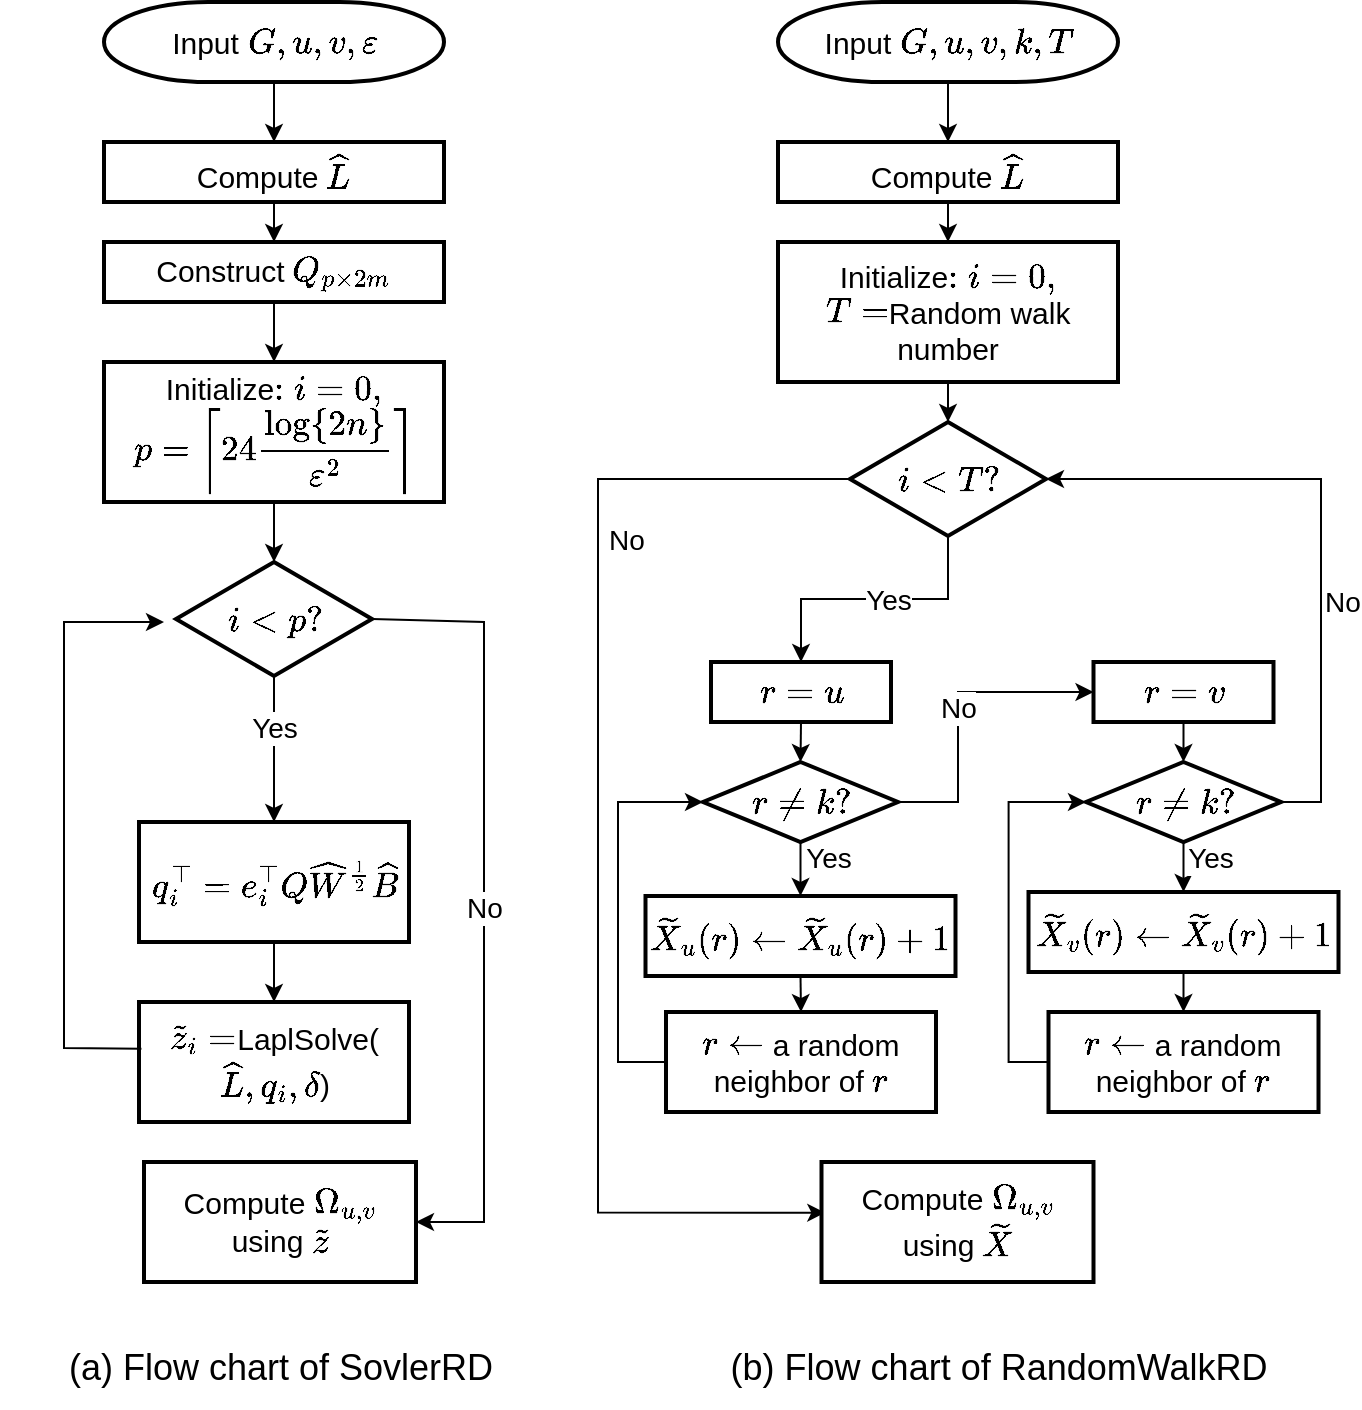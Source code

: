 <mxfile version="26.2.12">
  <diagram id="6a731a19-8d31-9384-78a2-239565b7b9f0" name="Page-1">
    <mxGraphModel dx="1740" dy="1002" grid="1" gridSize="10" guides="1" tooltips="1" connect="1" arrows="1" fold="1" page="1" pageScale="1" pageWidth="1169" pageHeight="827" background="none" math="1" shadow="0">
      <root>
        <mxCell id="0" />
        <mxCell id="1" parent="0" />
        <mxCell id="6gbHNIe6kbGb1KUCdrM2-60" style="edgeStyle=orthogonalEdgeStyle;rounded=0;orthogonalLoop=1;jettySize=auto;html=1;exitX=0.5;exitY=1;exitDx=0;exitDy=0;exitPerimeter=0;entryX=0.5;entryY=0;entryDx=0;entryDy=0;" parent="1" source="HDR-ENTHewPlgLy2R7sd-55" target="HDR-ENTHewPlgLy2R7sd-56" edge="1">
          <mxGeometry relative="1" as="geometry" />
        </mxCell>
        <mxCell id="HDR-ENTHewPlgLy2R7sd-55" value="&lt;font style=&quot;font-size: 15px;&quot;&gt;Input `G,u,v,\epsilon`&lt;/font&gt;" style="shape=mxgraph.flowchart.terminator;strokeWidth=2;gradientColor=none;gradientDirection=north;fontStyle=0;html=1;" parent="1" vertex="1">
          <mxGeometry x="163" y="40" width="170" height="40" as="geometry" />
        </mxCell>
        <mxCell id="HDR-ENTHewPlgLy2R7sd-58" style="edgeStyle=orthogonalEdgeStyle;rounded=0;orthogonalLoop=1;jettySize=auto;html=1;exitX=0.5;exitY=1;exitDx=0;exitDy=0;entryX=0.5;entryY=0;entryDx=0;entryDy=0;" parent="1" source="HDR-ENTHewPlgLy2R7sd-56" target="HDR-ENTHewPlgLy2R7sd-57" edge="1">
          <mxGeometry relative="1" as="geometry" />
        </mxCell>
        <mxCell id="HDR-ENTHewPlgLy2R7sd-56" value="&lt;font style=&quot;font-size: 15px;&quot;&gt;Compute `\hat{L}`&lt;/font&gt;" style="rounded=0;whiteSpace=wrap;html=1;strokeWidth=2;" parent="1" vertex="1">
          <mxGeometry x="163" y="110" width="170" height="30" as="geometry" />
        </mxCell>
        <mxCell id="6gbHNIe6kbGb1KUCdrM2-79" value="" style="edgeStyle=orthogonalEdgeStyle;rounded=0;orthogonalLoop=1;jettySize=auto;html=1;endArrow=none;startFill=0;" parent="1" source="HDR-ENTHewPlgLy2R7sd-57" target="HDR-ENTHewPlgLy2R7sd-56" edge="1">
          <mxGeometry relative="1" as="geometry" />
        </mxCell>
        <mxCell id="HDR-ENTHewPlgLy2R7sd-57" value="&lt;font style=&quot;font-size: 15px;&quot;&gt;Construct `Q_{p \times 2m}`&lt;/font&gt;" style="rounded=0;whiteSpace=wrap;html=1;strokeWidth=2;" parent="1" vertex="1">
          <mxGeometry x="163" y="160" width="170" height="30" as="geometry" />
        </mxCell>
        <mxCell id="HDR-ENTHewPlgLy2R7sd-59" value="&lt;font style=&quot;font-size: 15px;&quot;&gt;`i&amp;lt;p?`&lt;/font&gt;" style="shape=mxgraph.flowchart.decision;strokeWidth=2;gradientColor=none;gradientDirection=north;fontStyle=0;html=1;" parent="1" vertex="1">
          <mxGeometry x="199" y="320" width="98" height="57" as="geometry" />
        </mxCell>
        <mxCell id="HDR-ENTHewPlgLy2R7sd-60" value="&lt;font style=&quot;font-size: 15px;&quot;&gt;`\tilde{z}_i=`LaplSolve(`\hat{L},q_i,\delta`)&lt;/font&gt;" style="rounded=0;whiteSpace=wrap;html=1;strokeWidth=2;" parent="1" vertex="1">
          <mxGeometry x="180.5" y="540" width="135" height="60" as="geometry" />
        </mxCell>
        <mxCell id="HDR-ENTHewPlgLy2R7sd-61" style="edgeStyle=orthogonalEdgeStyle;rounded=0;orthogonalLoop=1;jettySize=auto;html=1;exitX=0.5;exitY=1;exitDx=0;exitDy=0;exitPerimeter=0;entryX=0.5;entryY=0;entryDx=0;entryDy=0;" parent="1" source="HDR-ENTHewPlgLy2R7sd-59" target="6gbHNIe6kbGb1KUCdrM2-57" edge="1">
          <mxGeometry relative="1" as="geometry">
            <mxPoint x="248" y="450" as="targetPoint" />
          </mxGeometry>
        </mxCell>
        <mxCell id="HDR-ENTHewPlgLy2R7sd-62" value="&lt;font style=&quot;font-size: 14px;&quot;&gt;Yes&lt;/font&gt;" style="edgeLabel;html=1;align=center;verticalAlign=middle;resizable=0;points=[];" parent="HDR-ENTHewPlgLy2R7sd-61" vertex="1" connectable="0">
          <mxGeometry x="-0.292" relative="1" as="geometry">
            <mxPoint as="offset" />
          </mxGeometry>
        </mxCell>
        <mxCell id="HDR-ENTHewPlgLy2R7sd-63" value="" style="endArrow=classic;html=1;rounded=0;exitX=0.009;exitY=0.39;exitDx=0;exitDy=0;exitPerimeter=0;" parent="1" source="HDR-ENTHewPlgLy2R7sd-60" edge="1">
          <mxGeometry width="50" height="50" relative="1" as="geometry">
            <mxPoint x="133" y="420" as="sourcePoint" />
            <mxPoint x="193" y="350" as="targetPoint" />
            <Array as="points">
              <mxPoint x="143" y="563" />
              <mxPoint x="143" y="350" />
            </Array>
          </mxGeometry>
        </mxCell>
        <mxCell id="HDR-ENTHewPlgLy2R7sd-64" style="edgeStyle=orthogonalEdgeStyle;rounded=0;orthogonalLoop=1;jettySize=auto;html=1;exitX=0.5;exitY=1;exitDx=0;exitDy=0;entryX=0.5;entryY=0;entryDx=0;entryDy=0;" parent="1" source="HDR-ENTHewPlgLy2R7sd-57" target="6gbHNIe6kbGb1KUCdrM2-80" edge="1">
          <mxGeometry relative="1" as="geometry" />
        </mxCell>
        <mxCell id="HDR-ENTHewPlgLy2R7sd-65" value="" style="endArrow=classic;html=1;rounded=0;exitX=1;exitY=0.5;exitDx=0;exitDy=0;exitPerimeter=0;entryX=1;entryY=0.5;entryDx=0;entryDy=0;" parent="1" source="HDR-ENTHewPlgLy2R7sd-59" target="HDR-ENTHewPlgLy2R7sd-66" edge="1">
          <mxGeometry width="50" height="50" relative="1" as="geometry">
            <mxPoint x="383" y="330" as="sourcePoint" />
            <mxPoint x="253" y="520" as="targetPoint" />
            <Array as="points">
              <mxPoint x="353" y="350" />
              <mxPoint x="353" y="650" />
            </Array>
          </mxGeometry>
        </mxCell>
        <mxCell id="6gbHNIe6kbGb1KUCdrM2-56" value="&lt;font style=&quot;font-size: 14px;&quot;&gt;No&lt;/font&gt;" style="edgeLabel;html=1;align=center;verticalAlign=middle;resizable=0;points=[];" parent="HDR-ENTHewPlgLy2R7sd-65" vertex="1" connectable="0">
          <mxGeometry x="0.017" relative="1" as="geometry">
            <mxPoint as="offset" />
          </mxGeometry>
        </mxCell>
        <mxCell id="HDR-ENTHewPlgLy2R7sd-66" value="&lt;font style=&quot;font-size: 15px;&quot;&gt;Compute `\Omega_{u,v}`&lt;/font&gt;&lt;div&gt;&lt;font style=&quot;font-size: 15px;&quot;&gt;using `\tilde{z}`&lt;/font&gt;&lt;/div&gt;" style="rounded=0;whiteSpace=wrap;html=1;strokeWidth=2;" parent="1" vertex="1">
          <mxGeometry x="183" y="620" width="136" height="60" as="geometry" />
        </mxCell>
        <mxCell id="6gbHNIe6kbGb1KUCdrM2-58" style="edgeStyle=orthogonalEdgeStyle;rounded=0;orthogonalLoop=1;jettySize=auto;html=1;exitX=0.5;exitY=1;exitDx=0;exitDy=0;entryX=0.5;entryY=0;entryDx=0;entryDy=0;" parent="1" source="6gbHNIe6kbGb1KUCdrM2-57" target="HDR-ENTHewPlgLy2R7sd-60" edge="1">
          <mxGeometry relative="1" as="geometry" />
        </mxCell>
        <mxCell id="6gbHNIe6kbGb1KUCdrM2-57" value="&lt;span style=&quot;font-size: 15px;&quot;&gt;`q_i^\top=e_i^\topQ\hat{W}^{1/2}\hat{B}`&lt;/span&gt;" style="rounded=0;whiteSpace=wrap;html=1;strokeWidth=2;" parent="1" vertex="1">
          <mxGeometry x="180.5" y="450" width="135" height="60" as="geometry" />
        </mxCell>
        <mxCell id="6gbHNIe6kbGb1KUCdrM2-77" value="&lt;font style=&quot;font-size: 18px;&quot;&gt;(a) Flow chart of SovlerRD&lt;/font&gt;" style="text;html=1;align=center;verticalAlign=middle;resizable=0;points=[];autosize=1;strokeColor=none;fillColor=none;" parent="1" vertex="1">
          <mxGeometry x="131" y="703" width="240" height="40" as="geometry" />
        </mxCell>
        <mxCell id="6gbHNIe6kbGb1KUCdrM2-78" value="&lt;font style=&quot;font-size: 18px;&quot;&gt;(b) Flow chart of RandomWalkRD&lt;/font&gt;" style="text;html=1;align=center;verticalAlign=middle;resizable=0;points=[];autosize=1;strokeColor=none;fillColor=none;" parent="1" vertex="1">
          <mxGeometry x="465" y="703" width="290" height="40" as="geometry" />
        </mxCell>
        <mxCell id="6gbHNIe6kbGb1KUCdrM2-80" value="&lt;font style=&quot;font-size: 15px;&quot;&gt;Initialize`: i=0,`&lt;/font&gt;&lt;div&gt;&lt;font style=&quot;font-size: 15px;&quot;&gt;`p=\ceil {24\log {2n}/\epsilon^2} `&lt;/font&gt;&lt;/div&gt;" style="rounded=0;whiteSpace=wrap;html=1;strokeWidth=2;" parent="1" vertex="1">
          <mxGeometry x="163" y="220" width="170" height="70" as="geometry" />
        </mxCell>
        <mxCell id="6gbHNIe6kbGb1KUCdrM2-81" style="edgeStyle=orthogonalEdgeStyle;rounded=0;orthogonalLoop=1;jettySize=auto;html=1;exitX=0.5;exitY=1;exitDx=0;exitDy=0;entryX=0.5;entryY=0;entryDx=0;entryDy=0;entryPerimeter=0;" parent="1" source="6gbHNIe6kbGb1KUCdrM2-80" target="HDR-ENTHewPlgLy2R7sd-59" edge="1">
          <mxGeometry relative="1" as="geometry" />
        </mxCell>
        <mxCell id="6gbHNIe6kbGb1KUCdrM2-82" style="edgeStyle=orthogonalEdgeStyle;rounded=0;orthogonalLoop=1;jettySize=auto;html=1;exitX=0.5;exitY=1;exitDx=0;exitDy=0;exitPerimeter=0;entryX=0.5;entryY=0;entryDx=0;entryDy=0;" parent="1" source="6gbHNIe6kbGb1KUCdrM2-122" target="6gbHNIe6kbGb1KUCdrM2-85" edge="1">
          <mxGeometry relative="1" as="geometry">
            <mxPoint x="585" y="70" as="sourcePoint" />
          </mxGeometry>
        </mxCell>
        <mxCell id="6gbHNIe6kbGb1KUCdrM2-85" value="&lt;font style=&quot;font-size: 15px;&quot;&gt;Compute `\hat{L}`&lt;/font&gt;" style="rounded=0;whiteSpace=wrap;html=1;strokeWidth=2;" parent="1" vertex="1">
          <mxGeometry x="500" y="110" width="170" height="30" as="geometry" />
        </mxCell>
        <mxCell id="6gbHNIe6kbGb1KUCdrM2-118" style="edgeStyle=orthogonalEdgeStyle;rounded=0;orthogonalLoop=1;jettySize=auto;html=1;exitX=0;exitY=0.5;exitDx=0;exitDy=0;exitPerimeter=0;entryX=0.014;entryY=0.422;entryDx=0;entryDy=0;entryPerimeter=0;" parent="1" source="6gbHNIe6kbGb1KUCdrM2-88" target="6gbHNIe6kbGb1KUCdrM2-96" edge="1">
          <mxGeometry relative="1" as="geometry">
            <mxPoint x="480" y="630" as="targetPoint" />
            <Array as="points">
              <mxPoint x="410" y="278" />
              <mxPoint x="410" y="645" />
            </Array>
          </mxGeometry>
        </mxCell>
        <mxCell id="6gbHNIe6kbGb1KUCdrM2-119" value="&lt;font style=&quot;font-size: 14px;&quot;&gt;No&lt;/font&gt;" style="edgeLabel;html=1;align=center;verticalAlign=middle;resizable=0;points=[];" parent="6gbHNIe6kbGb1KUCdrM2-118" vertex="1" connectable="0">
          <mxGeometry x="0.108" y="1" relative="1" as="geometry">
            <mxPoint x="13" y="-180" as="offset" />
          </mxGeometry>
        </mxCell>
        <mxCell id="6gbHNIe6kbGb1KUCdrM2-88" value="&lt;font style=&quot;font-size: 15px;&quot;&gt;`i&amp;lt;T?`&lt;/font&gt;" style="shape=mxgraph.flowchart.decision;strokeWidth=2;gradientColor=none;gradientDirection=north;fontStyle=0;html=1;" parent="1" vertex="1">
          <mxGeometry x="536" y="250" width="98" height="57" as="geometry" />
        </mxCell>
        <mxCell id="6gbHNIe6kbGb1KUCdrM2-89" value="&lt;font style=&quot;font-size: 15px;&quot;&gt;`r\leftarrow` a random neighbor of `r`&lt;/font&gt;" style="rounded=0;whiteSpace=wrap;html=1;strokeWidth=2;" parent="1" vertex="1">
          <mxGeometry x="444" y="545" width="135" height="50" as="geometry" />
        </mxCell>
        <mxCell id="6gbHNIe6kbGb1KUCdrM2-90" style="edgeStyle=orthogonalEdgeStyle;rounded=0;orthogonalLoop=1;jettySize=auto;html=1;exitX=0.5;exitY=1;exitDx=0;exitDy=0;exitPerimeter=0;entryX=0.5;entryY=0;entryDx=0;entryDy=0;" parent="1" source="6gbHNIe6kbGb1KUCdrM2-88" target="6gbHNIe6kbGb1KUCdrM2-98" edge="1">
          <mxGeometry relative="1" as="geometry">
            <mxPoint x="585" y="340" as="targetPoint" />
          </mxGeometry>
        </mxCell>
        <mxCell id="6gbHNIe6kbGb1KUCdrM2-91" value="&lt;font style=&quot;font-size: 14px;&quot;&gt;Yes&lt;/font&gt;" style="edgeLabel;html=1;align=center;verticalAlign=middle;resizable=0;points=[];" parent="6gbHNIe6kbGb1KUCdrM2-90" vertex="1" connectable="0">
          <mxGeometry x="-0.292" relative="1" as="geometry">
            <mxPoint x="-13" as="offset" />
          </mxGeometry>
        </mxCell>
        <mxCell id="6gbHNIe6kbGb1KUCdrM2-92" value="" style="endArrow=classic;html=1;rounded=0;exitX=0;exitY=0.5;exitDx=0;exitDy=0;entryX=0;entryY=0.5;entryDx=0;entryDy=0;entryPerimeter=0;" parent="1" source="6gbHNIe6kbGb1KUCdrM2-89" target="6gbHNIe6kbGb1KUCdrM2-101" edge="1">
          <mxGeometry width="50" height="50" relative="1" as="geometry">
            <mxPoint x="418.715" y="823.4" as="sourcePoint" />
            <mxPoint x="430" y="660" as="targetPoint" />
            <Array as="points">
              <mxPoint x="420" y="570" />
              <mxPoint x="420" y="440" />
            </Array>
          </mxGeometry>
        </mxCell>
        <mxCell id="6gbHNIe6kbGb1KUCdrM2-93" style="edgeStyle=orthogonalEdgeStyle;rounded=0;orthogonalLoop=1;jettySize=auto;html=1;exitX=0.5;exitY=1;exitDx=0;exitDy=0;entryX=0.5;entryY=0;entryDx=0;entryDy=0;" parent="1" source="6gbHNIe6kbGb1KUCdrM2-85" target="6gbHNIe6kbGb1KUCdrM2-99" edge="1">
          <mxGeometry relative="1" as="geometry">
            <mxPoint x="585" y="180" as="sourcePoint" />
          </mxGeometry>
        </mxCell>
        <mxCell id="6gbHNIe6kbGb1KUCdrM2-94" value="" style="endArrow=classic;html=1;rounded=0;exitX=1;exitY=0.5;exitDx=0;exitDy=0;exitPerimeter=0;entryX=0;entryY=0.5;entryDx=0;entryDy=0;" parent="1" source="6gbHNIe6kbGb1KUCdrM2-101" target="6gbHNIe6kbGb1KUCdrM2-107" edge="1">
          <mxGeometry width="50" height="50" relative="1" as="geometry">
            <mxPoint x="820.0" y="580" as="sourcePoint" />
            <mxPoint x="920" y="690" as="targetPoint" />
            <Array as="points">
              <mxPoint x="590" y="440" />
              <mxPoint x="590" y="385" />
            </Array>
          </mxGeometry>
        </mxCell>
        <mxCell id="6gbHNIe6kbGb1KUCdrM2-95" value="&lt;font style=&quot;font-size: 14px;&quot;&gt;No&lt;/font&gt;" style="edgeLabel;html=1;align=center;verticalAlign=middle;resizable=0;points=[];" parent="6gbHNIe6kbGb1KUCdrM2-94" vertex="1" connectable="0">
          <mxGeometry x="0.017" relative="1" as="geometry">
            <mxPoint as="offset" />
          </mxGeometry>
        </mxCell>
        <mxCell id="6gbHNIe6kbGb1KUCdrM2-96" value="&lt;font style=&quot;font-size: 15px;&quot;&gt;Compute `\Omega_{u,v}`&lt;/font&gt;&lt;div&gt;&lt;font style=&quot;font-size: 15px;&quot;&gt;using `\tilde{X}`&lt;/font&gt;&lt;/div&gt;" style="rounded=0;whiteSpace=wrap;html=1;strokeWidth=2;" parent="1" vertex="1">
          <mxGeometry x="521.75" y="620" width="136" height="60" as="geometry" />
        </mxCell>
        <mxCell id="6gbHNIe6kbGb1KUCdrM2-97" style="edgeStyle=orthogonalEdgeStyle;rounded=0;orthogonalLoop=1;jettySize=auto;html=1;exitX=0.5;exitY=1;exitDx=0;exitDy=0;entryX=0.5;entryY=0;entryDx=0;entryDy=0;entryPerimeter=0;" parent="1" source="6gbHNIe6kbGb1KUCdrM2-98" target="6gbHNIe6kbGb1KUCdrM2-101" edge="1">
          <mxGeometry relative="1" as="geometry" />
        </mxCell>
        <mxCell id="6gbHNIe6kbGb1KUCdrM2-98" value="&lt;span style=&quot;font-size: 15px;&quot;&gt;`r=u`&lt;/span&gt;" style="rounded=0;whiteSpace=wrap;html=1;strokeWidth=2;" parent="1" vertex="1">
          <mxGeometry x="466.5" y="370" width="90" height="30" as="geometry" />
        </mxCell>
        <mxCell id="6gbHNIe6kbGb1KUCdrM2-99" value="&lt;font style=&quot;font-size: 15px;&quot;&gt;Initialize`: i=0,`&lt;/font&gt;&lt;div&gt;&lt;font style=&quot;font-size: 15px;&quot;&gt;`T=`Random walk number&lt;/font&gt;&lt;/div&gt;" style="rounded=0;whiteSpace=wrap;html=1;strokeWidth=2;" parent="1" vertex="1">
          <mxGeometry x="500" y="160" width="170" height="70" as="geometry" />
        </mxCell>
        <mxCell id="6gbHNIe6kbGb1KUCdrM2-100" style="edgeStyle=orthogonalEdgeStyle;rounded=0;orthogonalLoop=1;jettySize=auto;html=1;exitX=0.5;exitY=1;exitDx=0;exitDy=0;entryX=0.5;entryY=0;entryDx=0;entryDy=0;entryPerimeter=0;" parent="1" source="6gbHNIe6kbGb1KUCdrM2-99" target="6gbHNIe6kbGb1KUCdrM2-88" edge="1">
          <mxGeometry relative="1" as="geometry" />
        </mxCell>
        <mxCell id="6gbHNIe6kbGb1KUCdrM2-103" style="edgeStyle=orthogonalEdgeStyle;rounded=0;orthogonalLoop=1;jettySize=auto;html=1;exitX=0.5;exitY=1;exitDx=0;exitDy=0;exitPerimeter=0;entryX=0.5;entryY=0;entryDx=0;entryDy=0;" parent="1" source="6gbHNIe6kbGb1KUCdrM2-101" target="6gbHNIe6kbGb1KUCdrM2-102" edge="1">
          <mxGeometry relative="1" as="geometry" />
        </mxCell>
        <mxCell id="6gbHNIe6kbGb1KUCdrM2-104" value="&lt;font style=&quot;font-size: 14px;&quot;&gt;Yes&lt;/font&gt;" style="edgeLabel;html=1;align=center;verticalAlign=middle;resizable=0;points=[];" parent="6gbHNIe6kbGb1KUCdrM2-103" vertex="1" connectable="0">
          <mxGeometry x="-0.463" relative="1" as="geometry">
            <mxPoint x="13" y="1" as="offset" />
          </mxGeometry>
        </mxCell>
        <mxCell id="6gbHNIe6kbGb1KUCdrM2-101" value="&lt;font style=&quot;font-size: 15px;&quot;&gt;`r\nek?`&lt;/font&gt;" style="shape=mxgraph.flowchart.decision;strokeWidth=2;gradientColor=none;gradientDirection=north;fontStyle=0;html=1;" parent="1" vertex="1">
          <mxGeometry x="462.5" y="420" width="97.5" height="40" as="geometry" />
        </mxCell>
        <mxCell id="6gbHNIe6kbGb1KUCdrM2-105" style="edgeStyle=orthogonalEdgeStyle;rounded=0;orthogonalLoop=1;jettySize=auto;html=1;exitX=0.5;exitY=1;exitDx=0;exitDy=0;entryX=0.5;entryY=0;entryDx=0;entryDy=0;" parent="1" source="6gbHNIe6kbGb1KUCdrM2-102" target="6gbHNIe6kbGb1KUCdrM2-89" edge="1">
          <mxGeometry relative="1" as="geometry" />
        </mxCell>
        <mxCell id="6gbHNIe6kbGb1KUCdrM2-102" value="&lt;span style=&quot;font-size: 15px;&quot;&gt;`\tilde{X}_{u}(r)\leftarrow\tilde{X}_{u}(r)+1`&lt;/span&gt;" style="rounded=0;whiteSpace=wrap;html=1;strokeWidth=2;" parent="1" vertex="1">
          <mxGeometry x="433.75" y="487" width="155" height="40" as="geometry" />
        </mxCell>
        <mxCell id="6gbHNIe6kbGb1KUCdrM2-107" value="&lt;span style=&quot;font-size: 15px;&quot;&gt;`r=v`&lt;/span&gt;" style="rounded=0;whiteSpace=wrap;html=1;strokeWidth=2;" parent="1" vertex="1">
          <mxGeometry x="657.75" y="370" width="90" height="30" as="geometry" />
        </mxCell>
        <mxCell id="6gbHNIe6kbGb1KUCdrM2-108" value="&lt;font style=&quot;font-size: 15px;&quot;&gt;`r\leftarrow` a random neighbor of `r`&lt;/font&gt;" style="rounded=0;whiteSpace=wrap;html=1;strokeWidth=2;" parent="1" vertex="1">
          <mxGeometry x="635.25" y="545" width="135" height="50" as="geometry" />
        </mxCell>
        <mxCell id="6gbHNIe6kbGb1KUCdrM2-109" style="edgeStyle=orthogonalEdgeStyle;rounded=0;orthogonalLoop=1;jettySize=auto;html=1;exitX=0.5;exitY=1;exitDx=0;exitDy=0;exitPerimeter=0;entryX=0.5;entryY=0;entryDx=0;entryDy=0;" parent="1" source="6gbHNIe6kbGb1KUCdrM2-111" target="6gbHNIe6kbGb1KUCdrM2-113" edge="1">
          <mxGeometry relative="1" as="geometry" />
        </mxCell>
        <mxCell id="6gbHNIe6kbGb1KUCdrM2-110" value="&lt;font style=&quot;font-size: 14px;&quot;&gt;Yes&lt;/font&gt;" style="edgeLabel;html=1;align=center;verticalAlign=middle;resizable=0;points=[];" parent="6gbHNIe6kbGb1KUCdrM2-109" vertex="1" connectable="0">
          <mxGeometry x="-0.463" relative="1" as="geometry">
            <mxPoint x="13" y="1" as="offset" />
          </mxGeometry>
        </mxCell>
        <mxCell id="6gbHNIe6kbGb1KUCdrM2-115" style="edgeStyle=orthogonalEdgeStyle;rounded=0;orthogonalLoop=1;jettySize=auto;html=1;exitX=1;exitY=0.5;exitDx=0;exitDy=0;exitPerimeter=0;entryX=1;entryY=0.5;entryDx=0;entryDy=0;entryPerimeter=0;" parent="1" source="6gbHNIe6kbGb1KUCdrM2-111" target="6gbHNIe6kbGb1KUCdrM2-88" edge="1">
          <mxGeometry relative="1" as="geometry">
            <mxPoint x="830" y="410" as="targetPoint" />
          </mxGeometry>
        </mxCell>
        <mxCell id="6gbHNIe6kbGb1KUCdrM2-116" value="&lt;font style=&quot;font-size: 14px;&quot;&gt;No&lt;/font&gt;" style="edgeLabel;html=1;align=center;verticalAlign=middle;resizable=0;points=[];" parent="6gbHNIe6kbGb1KUCdrM2-115" vertex="1" connectable="0">
          <mxGeometry x="-0.247" y="2" relative="1" as="geometry">
            <mxPoint x="12" as="offset" />
          </mxGeometry>
        </mxCell>
        <mxCell id="6gbHNIe6kbGb1KUCdrM2-111" value="&lt;font style=&quot;font-size: 15px;&quot;&gt;`r\nek?`&lt;/font&gt;" style="shape=mxgraph.flowchart.decision;strokeWidth=2;gradientColor=none;gradientDirection=north;fontStyle=0;html=1;" parent="1" vertex="1">
          <mxGeometry x="654" y="420" width="97.5" height="40" as="geometry" />
        </mxCell>
        <mxCell id="6gbHNIe6kbGb1KUCdrM2-112" style="edgeStyle=orthogonalEdgeStyle;rounded=0;orthogonalLoop=1;jettySize=auto;html=1;exitX=0.5;exitY=1;exitDx=0;exitDy=0;entryX=0.5;entryY=0;entryDx=0;entryDy=0;" parent="1" source="6gbHNIe6kbGb1KUCdrM2-113" target="6gbHNIe6kbGb1KUCdrM2-108" edge="1">
          <mxGeometry relative="1" as="geometry" />
        </mxCell>
        <mxCell id="6gbHNIe6kbGb1KUCdrM2-113" value="&lt;span style=&quot;font-size: 15px;&quot;&gt;`\tilde{X}_{v}(r)\leftarrow\tilde{X}_{v}(r)+1`&lt;/span&gt;" style="rounded=0;whiteSpace=wrap;html=1;strokeWidth=2;" parent="1" vertex="1">
          <mxGeometry x="625.25" y="485" width="155" height="40" as="geometry" />
        </mxCell>
        <mxCell id="6gbHNIe6kbGb1KUCdrM2-114" style="edgeStyle=orthogonalEdgeStyle;rounded=0;orthogonalLoop=1;jettySize=auto;html=1;exitX=0.5;exitY=1;exitDx=0;exitDy=0;entryX=0.5;entryY=0;entryDx=0;entryDy=0;entryPerimeter=0;" parent="1" source="6gbHNIe6kbGb1KUCdrM2-107" target="6gbHNIe6kbGb1KUCdrM2-111" edge="1">
          <mxGeometry relative="1" as="geometry" />
        </mxCell>
        <mxCell id="6gbHNIe6kbGb1KUCdrM2-117" style="edgeStyle=orthogonalEdgeStyle;rounded=0;orthogonalLoop=1;jettySize=auto;html=1;exitX=0;exitY=0.5;exitDx=0;exitDy=0;entryX=0;entryY=0.5;entryDx=0;entryDy=0;entryPerimeter=0;" parent="1" source="6gbHNIe6kbGb1KUCdrM2-108" target="6gbHNIe6kbGb1KUCdrM2-111" edge="1">
          <mxGeometry relative="1" as="geometry" />
        </mxCell>
        <mxCell id="6gbHNIe6kbGb1KUCdrM2-122" value="&lt;font style=&quot;font-size: 15px;&quot;&gt;Input `G,u,v,k,T`&lt;/font&gt;" style="shape=mxgraph.flowchart.terminator;strokeWidth=2;gradientColor=none;gradientDirection=north;fontStyle=0;html=1;" parent="1" vertex="1">
          <mxGeometry x="500" y="40" width="170" height="40" as="geometry" />
        </mxCell>
      </root>
    </mxGraphModel>
  </diagram>
</mxfile>
